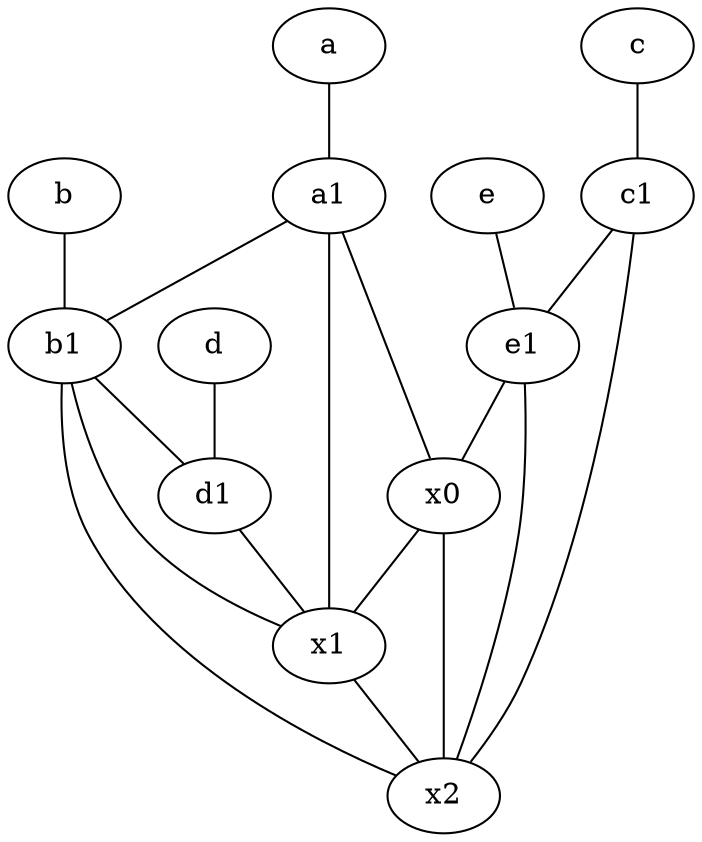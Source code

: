 graph {
	node [labelfontsize=50]
	a [labelfontsize=50 pos="8,2!"]
	e [labelfontsize=50 pos="7,9!"]
	a1 [labelfontsize=50 pos="8,3!"]
	b1 [labelfontsize=50 pos="9,4!"]
	d1 [labelfontsize=50 pos="3,5!"]
	c [labelfontsize=50 pos="4.5,2!"]
	d [labelfontsize=50 pos="2,5!"]
	c1 [labelfontsize=50 pos="4.5,3!"]
	x0 [labelfontsize=50]
	b [labelfontsize=50 pos="10,4!"]
	e1 [labelfontsize=50 pos="7,7!"]
	x2 [labelfontsize=50]
	x1 [labelfontsize=50]
	a1 -- b1
	c1 -- x2
	c1 -- e1
	x0 -- x2
	c -- c1
	x0 -- x1
	b1 -- d1
	a1 -- x1
	e1 -- x0
	b -- b1
	a1 -- x0
	a -- a1
	b1 -- x1
	d1 -- x1
	b1 -- x2
	e -- e1
	d -- d1
	x1 -- x2
	e1 -- x2
}
